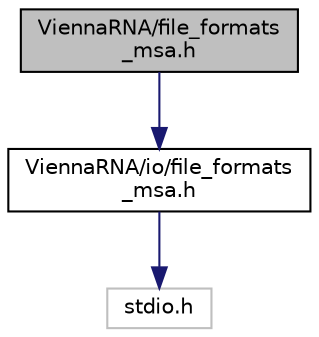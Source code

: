 digraph "ViennaRNA/file_formats_msa.h"
{
 // INTERACTIVE_SVG=YES
 // LATEX_PDF_SIZE
  bgcolor="transparent";
  edge [fontname="Helvetica",fontsize="10",labelfontname="Helvetica",labelfontsize="10"];
  node [fontname="Helvetica",fontsize="10",shape=record];
  Node0 [label="ViennaRNA/file_formats\l_msa.h",height=0.2,width=0.4,color="black", fillcolor="grey75", style="filled", fontcolor="black",tooltip="Use ViennaRNA/io/file_formats_msa.h instead."];
  Node0 -> Node1 [color="midnightblue",fontsize="10",style="solid",fontname="Helvetica"];
  Node1 [label="ViennaRNA/io/file_formats\l_msa.h",height=0.2,width=0.4,color="black",URL="$io_2file__formats__msa_8h.html",tooltip="Functions dealing with file formats for Multiple Sequence Alignments (MSA)"];
  Node1 -> Node2 [color="midnightblue",fontsize="10",style="solid",fontname="Helvetica"];
  Node2 [label="stdio.h",height=0.2,width=0.4,color="grey75",tooltip=" "];
}
